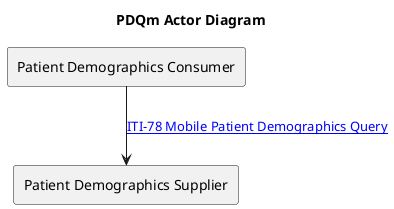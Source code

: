 @startuml
' https://github.com/IHE/ITI.PDQm/blob/main/input/images-source/PDQm-Actor-Diagram.plantuml
title PDQm Actor Diagram
agent "Patient Demographics Consumer" as Client
agent "Patient Demographics Supplier" as Server
Client -down-> Server  : "[[iti-78.html ITI-78 Mobile Patient Demographics Query]]"
@enduml